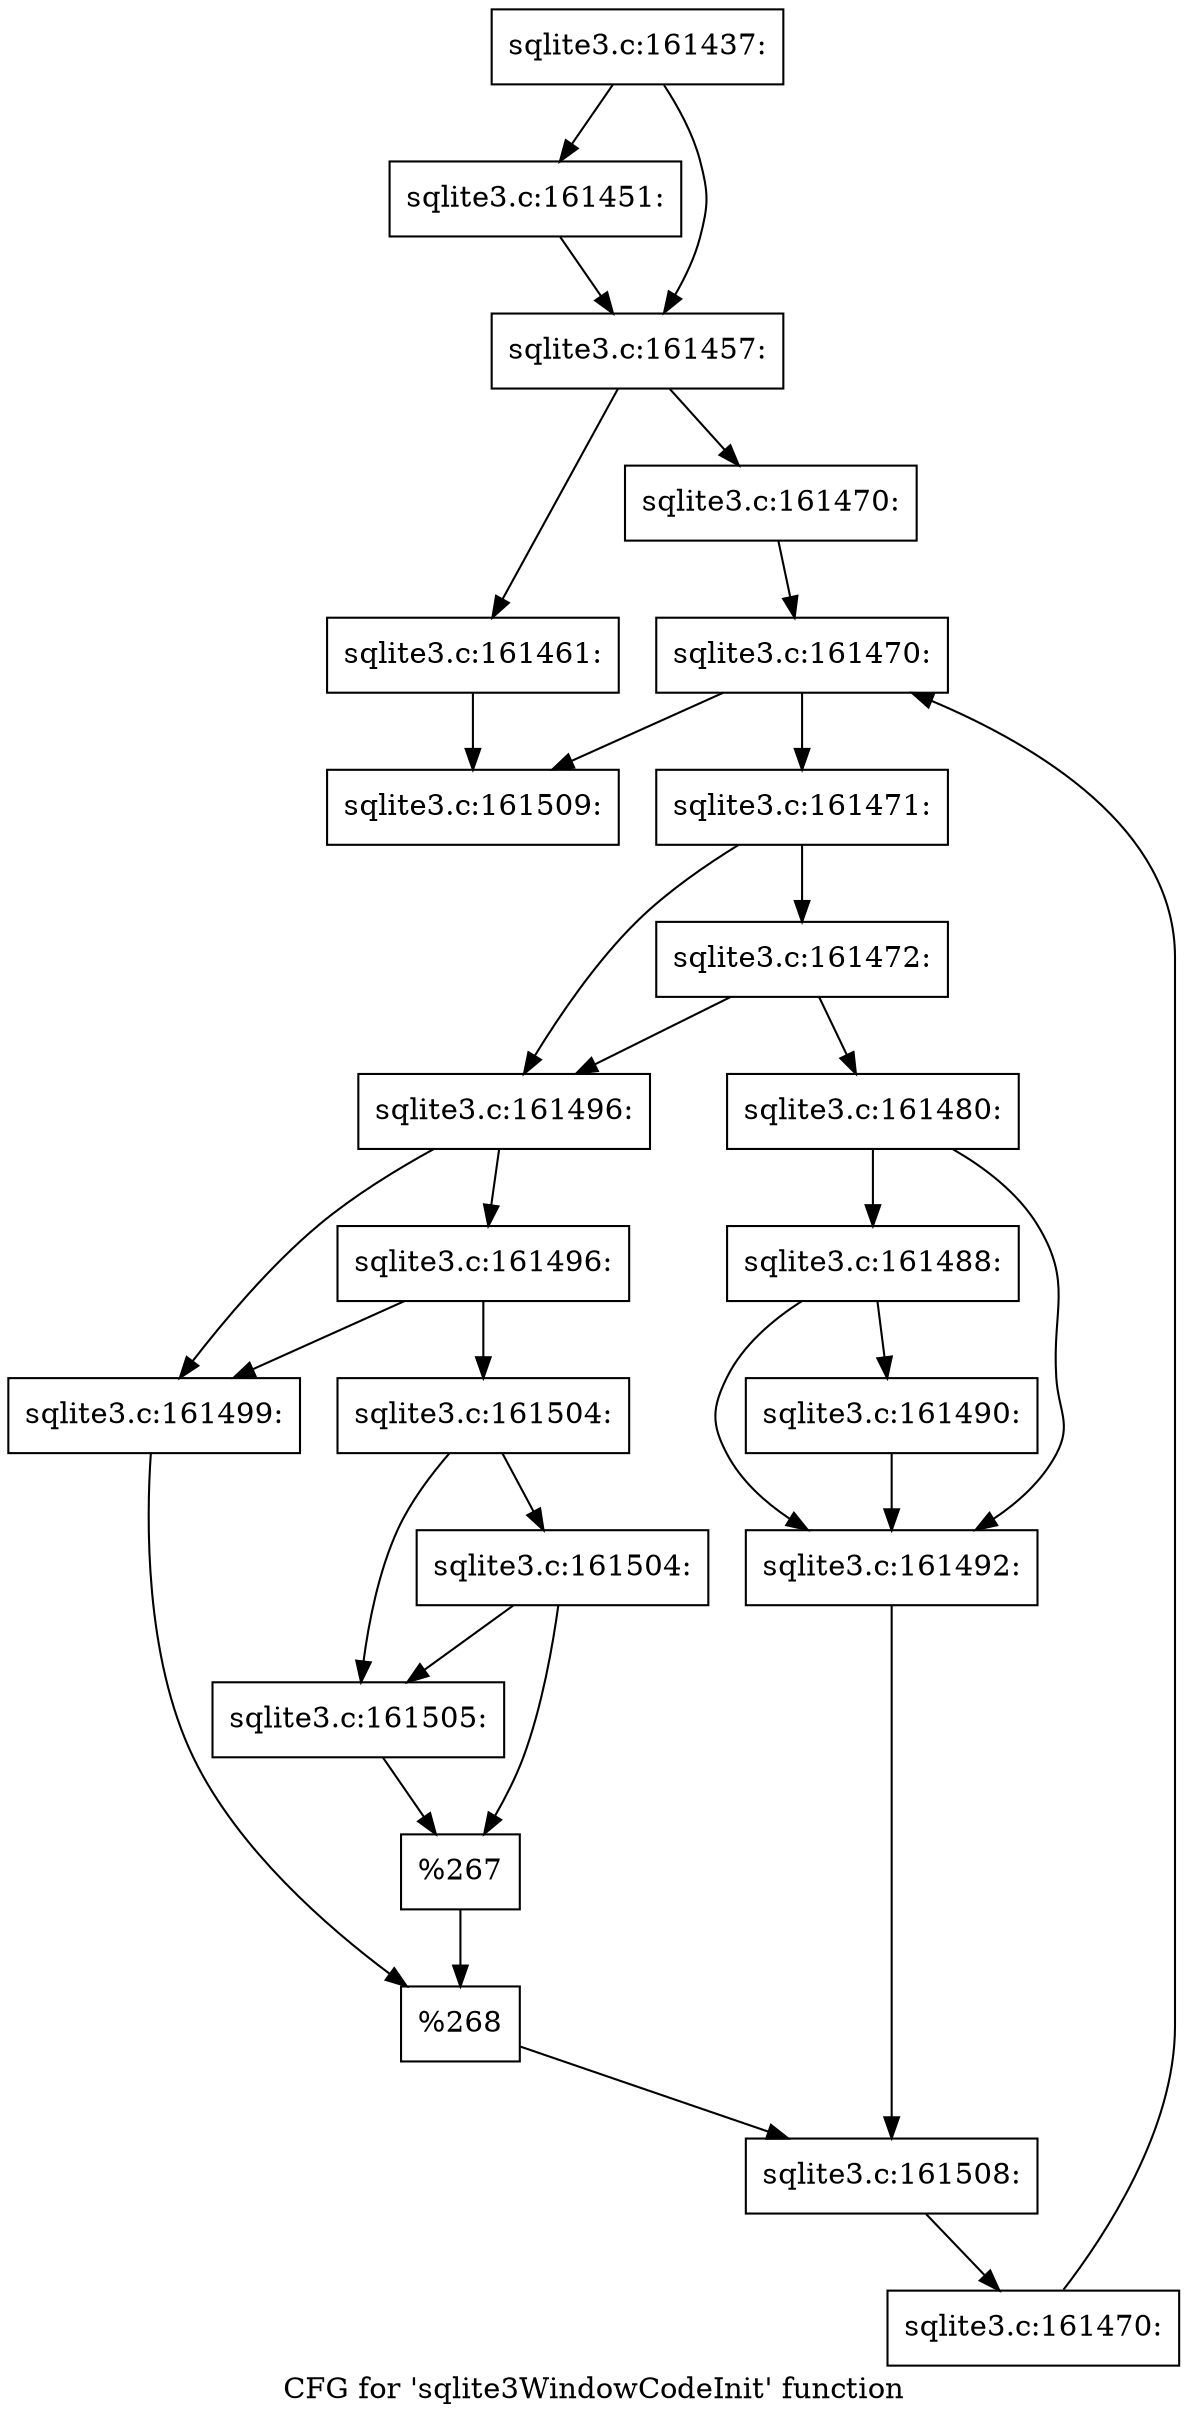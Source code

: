 digraph "CFG for 'sqlite3WindowCodeInit' function" {
	label="CFG for 'sqlite3WindowCodeInit' function";

	Node0x55c0f94e4140 [shape=record,label="{sqlite3.c:161437:}"];
	Node0x55c0f94e4140 -> Node0x55c0f94e82f0;
	Node0x55c0f94e4140 -> Node0x55c0f94e8340;
	Node0x55c0f94e82f0 [shape=record,label="{sqlite3.c:161451:}"];
	Node0x55c0f94e82f0 -> Node0x55c0f94e8340;
	Node0x55c0f94e8340 [shape=record,label="{sqlite3.c:161457:}"];
	Node0x55c0f94e8340 -> Node0x55c0f94e9ed0;
	Node0x55c0f94e8340 -> Node0x55c0f94eaa90;
	Node0x55c0f94e9ed0 [shape=record,label="{sqlite3.c:161461:}"];
	Node0x55c0f94e9ed0 -> Node0x55c0f94ecf30;
	Node0x55c0f94eaa90 [shape=record,label="{sqlite3.c:161470:}"];
	Node0x55c0f94eaa90 -> Node0x55c0f94ed150;
	Node0x55c0f94ed150 [shape=record,label="{sqlite3.c:161470:}"];
	Node0x55c0f94ed150 -> Node0x55c0f94ed370;
	Node0x55c0f94ed150 -> Node0x55c0f94ecf30;
	Node0x55c0f94ed370 [shape=record,label="{sqlite3.c:161471:}"];
	Node0x55c0f94ed370 -> Node0x55c0f94edd20;
	Node0x55c0f94ed370 -> Node0x55c0f94edcd0;
	Node0x55c0f94edd20 [shape=record,label="{sqlite3.c:161472:}"];
	Node0x55c0f94edd20 -> Node0x55c0f94edc30;
	Node0x55c0f94edd20 -> Node0x55c0f94edcd0;
	Node0x55c0f94edc30 [shape=record,label="{sqlite3.c:161480:}"];
	Node0x55c0f94edc30 -> Node0x55c0f94f04b0;
	Node0x55c0f94edc30 -> Node0x55c0f94f0460;
	Node0x55c0f94f04b0 [shape=record,label="{sqlite3.c:161488:}"];
	Node0x55c0f94f04b0 -> Node0x55c0f94f0410;
	Node0x55c0f94f04b0 -> Node0x55c0f94f0460;
	Node0x55c0f94f0410 [shape=record,label="{sqlite3.c:161490:}"];
	Node0x55c0f94f0410 -> Node0x55c0f94f0460;
	Node0x55c0f94f0460 [shape=record,label="{sqlite3.c:161492:}"];
	Node0x55c0f94f0460 -> Node0x55c0f94edc80;
	Node0x55c0f94edcd0 [shape=record,label="{sqlite3.c:161496:}"];
	Node0x55c0f94edcd0 -> Node0x55c0f94f20d0;
	Node0x55c0f94edcd0 -> Node0x55c0f94f21c0;
	Node0x55c0f94f21c0 [shape=record,label="{sqlite3.c:161496:}"];
	Node0x55c0f94f21c0 -> Node0x55c0f94f20d0;
	Node0x55c0f94f21c0 -> Node0x55c0f94f2170;
	Node0x55c0f94f20d0 [shape=record,label="{sqlite3.c:161499:}"];
	Node0x55c0f94f20d0 -> Node0x55c0f94f2120;
	Node0x55c0f94f2170 [shape=record,label="{sqlite3.c:161504:}"];
	Node0x55c0f94f2170 -> Node0x55c0f678b3b0;
	Node0x55c0f94f2170 -> Node0x55c0f94f4270;
	Node0x55c0f94f4270 [shape=record,label="{sqlite3.c:161504:}"];
	Node0x55c0f94f4270 -> Node0x55c0f678b3b0;
	Node0x55c0f94f4270 -> Node0x55c0f678b360;
	Node0x55c0f678b3b0 [shape=record,label="{sqlite3.c:161505:}"];
	Node0x55c0f678b3b0 -> Node0x55c0f678b360;
	Node0x55c0f678b360 [shape=record,label="{%267}"];
	Node0x55c0f678b360 -> Node0x55c0f94f2120;
	Node0x55c0f94f2120 [shape=record,label="{%268}"];
	Node0x55c0f94f2120 -> Node0x55c0f94edc80;
	Node0x55c0f94edc80 [shape=record,label="{sqlite3.c:161508:}"];
	Node0x55c0f94edc80 -> Node0x55c0f94ed2e0;
	Node0x55c0f94ed2e0 [shape=record,label="{sqlite3.c:161470:}"];
	Node0x55c0f94ed2e0 -> Node0x55c0f94ed150;
	Node0x55c0f94ecf30 [shape=record,label="{sqlite3.c:161509:}"];
}
